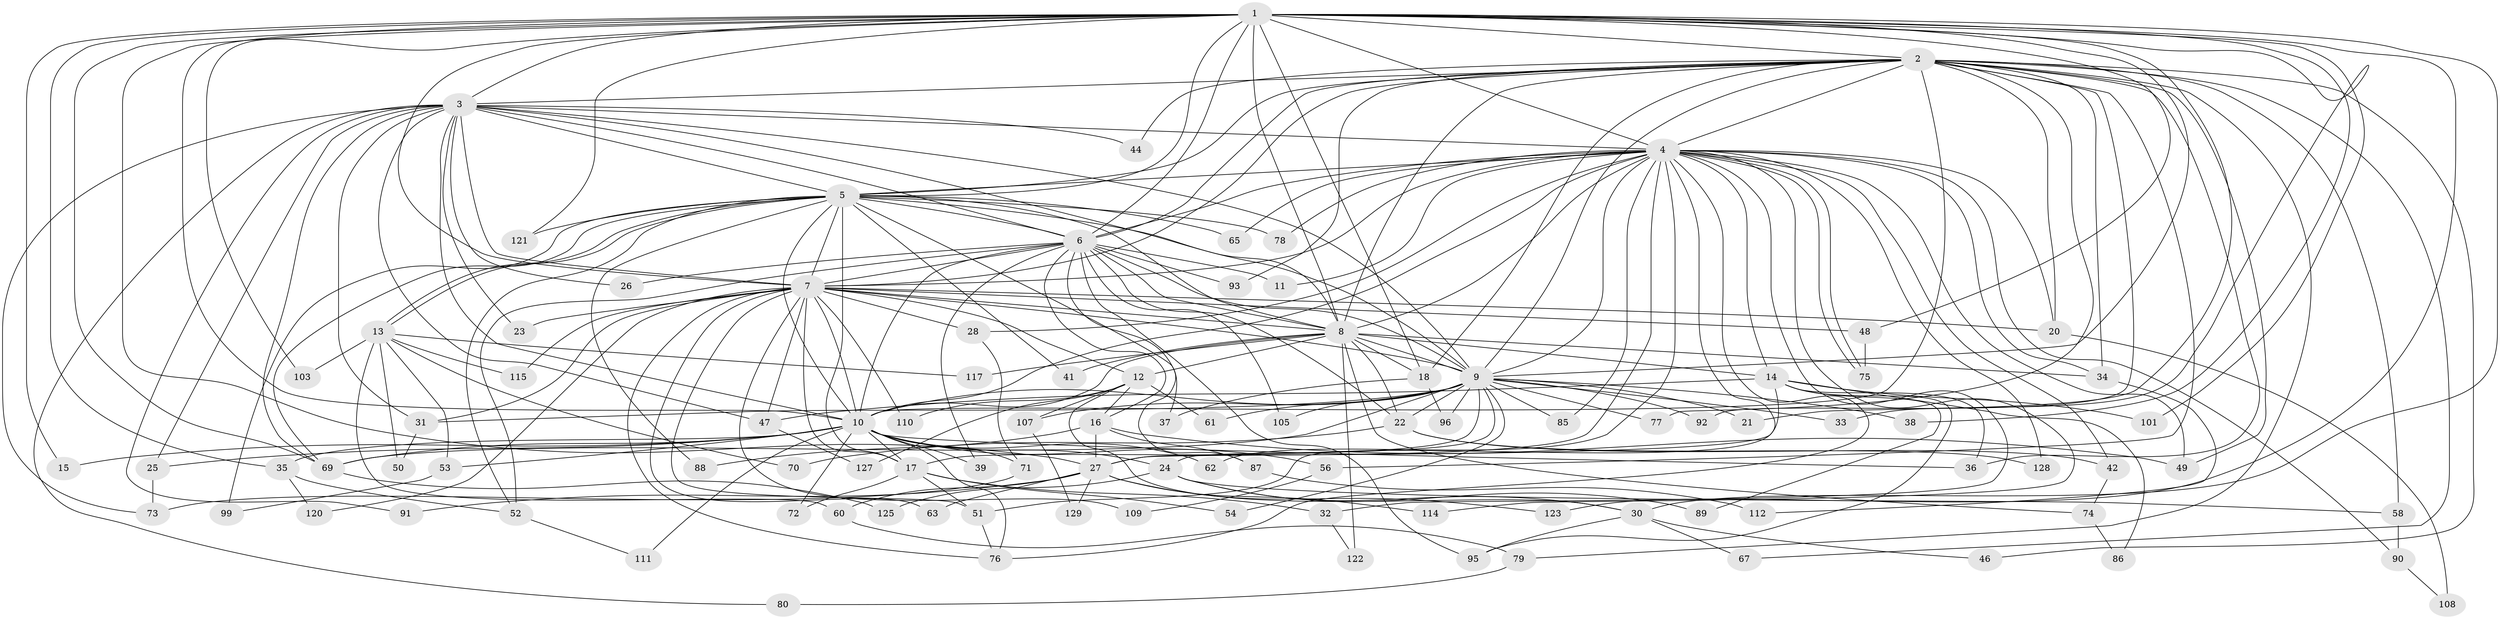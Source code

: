// original degree distribution, {21: 0.015503875968992248, 22: 0.007751937984496124, 19: 0.023255813953488372, 30: 0.007751937984496124, 24: 0.015503875968992248, 25: 0.007751937984496124, 2: 0.5658914728682171, 10: 0.015503875968992248, 9: 0.007751937984496124, 6: 0.015503875968992248, 8: 0.015503875968992248, 5: 0.031007751937984496, 4: 0.07751937984496124, 7: 0.007751937984496124, 3: 0.18604651162790697}
// Generated by graph-tools (version 1.1) at 2025/11/02/27/25 16:11:06]
// undirected, 101 vertices, 250 edges
graph export_dot {
graph [start="1"]
  node [color=gray90,style=filled];
  1 [super="+55"];
  2 [super="+40"];
  3 [super="+97"];
  4 [super="+29"];
  5 [super="+124"];
  6 [super="+57"];
  7 [super="+81"];
  8 [super="+113"];
  9 [super="+68"];
  10 [super="+100"];
  11;
  12 [super="+45"];
  13;
  14 [super="+94"];
  15;
  16 [super="+66"];
  17 [super="+19"];
  18 [super="+126"];
  20;
  21;
  22 [super="+43"];
  23;
  24 [super="+84"];
  25;
  26;
  27 [super="+64"];
  28;
  30 [super="+106"];
  31 [super="+59"];
  32;
  33;
  34 [super="+119"];
  35;
  36;
  37;
  38;
  39;
  41;
  42;
  44;
  46;
  47 [super="+102"];
  48;
  49;
  50;
  51 [super="+118"];
  52 [super="+104"];
  53;
  54;
  56;
  58;
  60;
  61;
  62;
  63;
  65;
  67;
  69 [super="+116"];
  70;
  71;
  72;
  73 [super="+98"];
  74;
  75 [super="+83"];
  76 [super="+82"];
  77;
  78;
  79;
  80;
  85;
  86;
  87;
  88;
  89;
  90;
  91;
  92;
  93;
  95;
  96;
  99;
  101;
  103;
  105;
  107;
  108;
  109;
  110;
  111;
  112;
  114;
  115;
  117;
  120;
  121;
  122;
  123;
  125;
  127;
  128;
  129;
  1 -- 2;
  1 -- 3;
  1 -- 4 [weight=2];
  1 -- 5;
  1 -- 6;
  1 -- 7;
  1 -- 8;
  1 -- 9;
  1 -- 10;
  1 -- 15;
  1 -- 21;
  1 -- 30;
  1 -- 33;
  1 -- 35;
  1 -- 38;
  1 -- 48;
  1 -- 103;
  1 -- 121;
  1 -- 123;
  1 -- 18;
  1 -- 69;
  1 -- 101;
  1 -- 27;
  2 -- 3;
  2 -- 4;
  2 -- 5;
  2 -- 6;
  2 -- 7;
  2 -- 8;
  2 -- 9 [weight=2];
  2 -- 10;
  2 -- 18;
  2 -- 20;
  2 -- 34;
  2 -- 36;
  2 -- 44;
  2 -- 46;
  2 -- 49;
  2 -- 56;
  2 -- 58;
  2 -- 67;
  2 -- 77;
  2 -- 93;
  2 -- 92;
  2 -- 79;
  3 -- 4;
  3 -- 5;
  3 -- 6;
  3 -- 7;
  3 -- 8;
  3 -- 9;
  3 -- 10;
  3 -- 23;
  3 -- 25;
  3 -- 26;
  3 -- 44;
  3 -- 80;
  3 -- 91;
  3 -- 69;
  3 -- 31;
  3 -- 47;
  3 -- 73;
  4 -- 5;
  4 -- 6;
  4 -- 7;
  4 -- 8;
  4 -- 9;
  4 -- 10;
  4 -- 11;
  4 -- 14;
  4 -- 28;
  4 -- 32;
  4 -- 34;
  4 -- 42;
  4 -- 49;
  4 -- 62;
  4 -- 65;
  4 -- 75;
  4 -- 75;
  4 -- 76;
  4 -- 78;
  4 -- 85;
  4 -- 90;
  4 -- 114;
  4 -- 128;
  4 -- 20;
  4 -- 51;
  4 -- 17;
  5 -- 6;
  5 -- 7;
  5 -- 8;
  5 -- 9;
  5 -- 10;
  5 -- 13;
  5 -- 13;
  5 -- 17;
  5 -- 37;
  5 -- 41;
  5 -- 52;
  5 -- 65;
  5 -- 78;
  5 -- 88;
  5 -- 99;
  5 -- 121;
  5 -- 69;
  6 -- 7;
  6 -- 8;
  6 -- 9;
  6 -- 10;
  6 -- 11;
  6 -- 16;
  6 -- 26;
  6 -- 39;
  6 -- 87;
  6 -- 93;
  6 -- 95;
  6 -- 105;
  6 -- 22;
  6 -- 52;
  7 -- 8;
  7 -- 9;
  7 -- 10;
  7 -- 12;
  7 -- 20;
  7 -- 23;
  7 -- 28;
  7 -- 31;
  7 -- 47;
  7 -- 48;
  7 -- 51;
  7 -- 63;
  7 -- 109;
  7 -- 110;
  7 -- 115;
  7 -- 120;
  7 -- 76;
  7 -- 17;
  8 -- 9;
  8 -- 10;
  8 -- 12;
  8 -- 14 [weight=2];
  8 -- 18;
  8 -- 22;
  8 -- 41;
  8 -- 74;
  8 -- 117;
  8 -- 122;
  8 -- 34;
  9 -- 10;
  9 -- 21;
  9 -- 22 [weight=2];
  9 -- 24;
  9 -- 31;
  9 -- 33;
  9 -- 38;
  9 -- 54;
  9 -- 61;
  9 -- 69;
  9 -- 85;
  9 -- 92;
  9 -- 96;
  9 -- 107;
  9 -- 27;
  9 -- 77;
  9 -- 105;
  10 -- 15;
  10 -- 17;
  10 -- 24;
  10 -- 25;
  10 -- 35;
  10 -- 36;
  10 -- 39;
  10 -- 53;
  10 -- 56;
  10 -- 62;
  10 -- 69;
  10 -- 71;
  10 -- 72;
  10 -- 111;
  10 -- 76;
  12 -- 16;
  12 -- 30;
  12 -- 61;
  12 -- 107;
  12 -- 110;
  12 -- 127;
  13 -- 50;
  13 -- 53;
  13 -- 60;
  13 -- 70;
  13 -- 103;
  13 -- 115;
  13 -- 117;
  14 -- 27;
  14 -- 47;
  14 -- 86;
  14 -- 89;
  14 -- 95;
  14 -- 101;
  14 -- 36;
  16 -- 27;
  16 -- 87;
  16 -- 88;
  16 -- 49;
  17 -- 32;
  17 -- 51;
  17 -- 54;
  17 -- 72;
  18 -- 37;
  18 -- 96;
  20 -- 108;
  22 -- 42;
  22 -- 70;
  22 -- 128;
  24 -- 58;
  24 -- 125;
  24 -- 89;
  24 -- 30;
  25 -- 73;
  27 -- 60;
  27 -- 63;
  27 -- 114;
  27 -- 123;
  27 -- 129;
  27 -- 91;
  28 -- 71;
  30 -- 46;
  30 -- 67;
  30 -- 95;
  31 -- 50;
  32 -- 122;
  34 -- 112;
  35 -- 52;
  35 -- 120;
  42 -- 74;
  47 -- 127;
  48 -- 75;
  51 -- 76;
  52 -- 111;
  53 -- 99;
  56 -- 109;
  58 -- 90;
  60 -- 79;
  69 -- 125;
  71 -- 73;
  74 -- 86;
  79 -- 80;
  87 -- 112;
  90 -- 108;
  107 -- 129;
}
